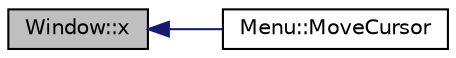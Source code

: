 digraph "Window::x"
{
  edge [fontname="Helvetica",fontsize="10",labelfontname="Helvetica",labelfontsize="10"];
  node [fontname="Helvetica",fontsize="10",shape=record];
  rankdir="LR";
  Node1 [label="Window::x",height=0.2,width=0.4,color="black", fillcolor="grey75", style="filled", fontcolor="black"];
  Node1 -> Node2 [dir="back",color="midnightblue",fontsize="10",style="solid"];
  Node2 [label="Menu::MoveCursor",height=0.2,width=0.4,color="black", fillcolor="white", style="filled",URL="$class_menu.html#a882bc77032049522a968ebb959060951",tooltip="Funkcja zajmujaca sie przesuwaniem po Menu kursora. "];
}
